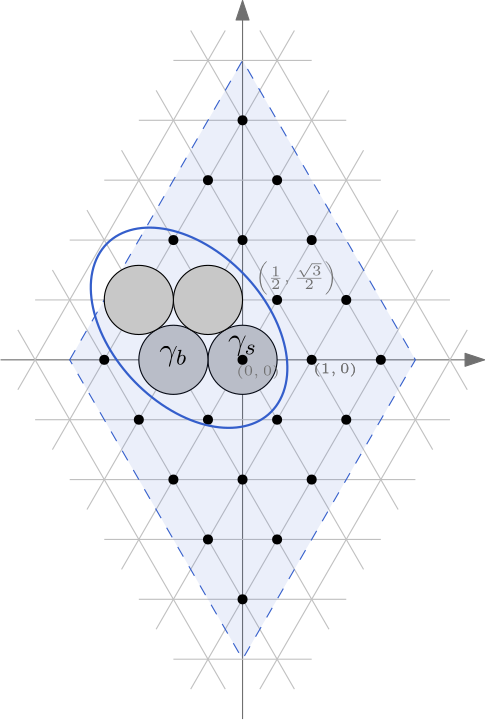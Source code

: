 <?xml version="1.0"?>
<!DOCTYPE ipe SYSTEM "ipe.dtd">
<ipe version="70218" creator="Ipe 7.2.23">
<info created="D:20220918153104" modified="D:20230309172349"/>
<preamble>\usepackage{amsmath}
\usepackage{amssymb}
</preamble>
<ipestyle name="basic">
<symbol name="arrow/arc(spx)">
<path stroke="sym-stroke" fill="sym-stroke" pen="sym-pen">
0 0 m
-1 0.333 l
-1 -0.333 l
h
</path>
</symbol>
<symbol name="arrow/farc(spx)">
<path stroke="sym-stroke" fill="white" pen="sym-pen">
0 0 m
-1 0.333 l
-1 -0.333 l
h
</path>
</symbol>
<symbol name="arrow/ptarc(spx)">
<path stroke="sym-stroke" fill="sym-stroke" pen="sym-pen">
0 0 m
-1 0.333 l
-0.8 0 l
-1 -0.333 l
h
</path>
</symbol>
<symbol name="arrow/fptarc(spx)">
<path stroke="sym-stroke" fill="white" pen="sym-pen">
0 0 m
-1 0.333 l
-0.8 0 l
-1 -0.333 l
h
</path>
</symbol>
<symbol name="mark/circle(sx)" transformations="translations">
<path fill="sym-stroke">
0.6 0 0 0.6 0 0 e
0.4 0 0 0.4 0 0 e
</path>
</symbol>
<symbol name="mark/disk(sx)" transformations="translations">
<path fill="sym-stroke">
0.6 0 0 0.6 0 0 e
</path>
</symbol>
<symbol name="mark/fdisk(sfx)" transformations="translations">
<group>
<path fill="sym-fill">
0.5 0 0 0.5 0 0 e
</path>
<path fill="sym-stroke" fillrule="eofill">
0.6 0 0 0.6 0 0 e
0.4 0 0 0.4 0 0 e
</path>
</group>
</symbol>
<symbol name="mark/box(sx)" transformations="translations">
<path fill="sym-stroke" fillrule="eofill">
-0.6 -0.6 m
0.6 -0.6 l
0.6 0.6 l
-0.6 0.6 l
h
-0.4 -0.4 m
0.4 -0.4 l
0.4 0.4 l
-0.4 0.4 l
h
</path>
</symbol>
<symbol name="mark/square(sx)" transformations="translations">
<path fill="sym-stroke">
-0.6 -0.6 m
0.6 -0.6 l
0.6 0.6 l
-0.6 0.6 l
h
</path>
</symbol>
<symbol name="mark/fsquare(sfx)" transformations="translations">
<group>
<path fill="sym-fill">
-0.5 -0.5 m
0.5 -0.5 l
0.5 0.5 l
-0.5 0.5 l
h
</path>
<path fill="sym-stroke" fillrule="eofill">
-0.6 -0.6 m
0.6 -0.6 l
0.6 0.6 l
-0.6 0.6 l
h
-0.4 -0.4 m
0.4 -0.4 l
0.4 0.4 l
-0.4 0.4 l
h
</path>
</group>
</symbol>
<symbol name="mark/cross(sx)" transformations="translations">
<group>
<path fill="sym-stroke">
-0.43 -0.57 m
0.57 0.43 l
0.43 0.57 l
-0.57 -0.43 l
h
</path>
<path fill="sym-stroke">
-0.43 0.57 m
0.57 -0.43 l
0.43 -0.57 l
-0.57 0.43 l
h
</path>
</group>
</symbol>
<symbol name="arrow/fnormal(spx)">
<path stroke="sym-stroke" fill="white" pen="sym-pen">
0 0 m
-1 0.333 l
-1 -0.333 l
h
</path>
</symbol>
<symbol name="arrow/pointed(spx)">
<path stroke="sym-stroke" fill="sym-stroke" pen="sym-pen">
0 0 m
-1 0.333 l
-0.8 0 l
-1 -0.333 l
h
</path>
</symbol>
<symbol name="arrow/fpointed(spx)">
<path stroke="sym-stroke" fill="white" pen="sym-pen">
0 0 m
-1 0.333 l
-0.8 0 l
-1 -0.333 l
h
</path>
</symbol>
<symbol name="arrow/linear(spx)">
<path stroke="sym-stroke" pen="sym-pen">
-1 0.333 m
0 0 l
-1 -0.333 l
</path>
</symbol>
<symbol name="arrow/fdouble(spx)">
<path stroke="sym-stroke" fill="white" pen="sym-pen">
0 0 m
-1 0.333 l
-1 -0.333 l
h
-1 0 m
-2 0.333 l
-2 -0.333 l
h
</path>
</symbol>
<symbol name="arrow/double(spx)">
<path stroke="sym-stroke" fill="sym-stroke" pen="sym-pen">
0 0 m
-1 0.333 l
-1 -0.333 l
h
-1 0 m
-2 0.333 l
-2 -0.333 l
h
</path>
</symbol>
<symbol name="arrow/mid-normal(spx)">
<path stroke="sym-stroke" fill="sym-stroke" pen="sym-pen">
0.5 0 m
-0.5 0.333 l
-0.5 -0.333 l
h
</path>
</symbol>
<symbol name="arrow/mid-fnormal(spx)">
<path stroke="sym-stroke" fill="white" pen="sym-pen">
0.5 0 m
-0.5 0.333 l
-0.5 -0.333 l
h
</path>
</symbol>
<symbol name="arrow/mid-pointed(spx)">
<path stroke="sym-stroke" fill="sym-stroke" pen="sym-pen">
0.5 0 m
-0.5 0.333 l
-0.3 0 l
-0.5 -0.333 l
h
</path>
</symbol>
<symbol name="arrow/mid-fpointed(spx)">
<path stroke="sym-stroke" fill="white" pen="sym-pen">
0.5 0 m
-0.5 0.333 l
-0.3 0 l
-0.5 -0.333 l
h
</path>
</symbol>
<symbol name="arrow/mid-double(spx)">
<path stroke="sym-stroke" fill="sym-stroke" pen="sym-pen">
1 0 m
0 0.333 l
0 -0.333 l
h
0 0 m
-1 0.333 l
-1 -0.333 l
h
</path>
</symbol>
<symbol name="arrow/mid-fdouble(spx)">
<path stroke="sym-stroke" fill="white" pen="sym-pen">
1 0 m
0 0.333 l
0 -0.333 l
h
0 0 m
-1 0.333 l
-1 -0.333 l
h
</path>
</symbol>
<anglesize name="22.5 deg" value="22.5"/>
<anglesize name="30 deg" value="30"/>
<anglesize name="45 deg" value="45"/>
<anglesize name="60 deg" value="60"/>
<anglesize name="90 deg" value="90"/>
<arrowsize name="large" value="10"/>
<arrowsize name="small" value="5"/>
<arrowsize name="tiny" value="3"/>
<color name="blue" value="0 0 1"/>
<color name="brown" value="0.647 0.165 0.165"/>
<color name="darkblue" value="0 0 0.545"/>
<color name="darkcyan" value="0 0.545 0.545"/>
<color name="darkgray" value="0.663"/>
<color name="darkgreen" value="0 0.392 0"/>
<color name="darkmagenta" value="0.545 0 0.545"/>
<color name="darkorange" value="1 0.549 0"/>
<color name="darkred" value="0.545 0 0"/>
<color name="gold" value="1 0.843 0"/>
<color name="gray" value="0.745"/>
<color name="green" value="0 1 0"/>
<color name="lightblue" value="0.678 0.847 0.902"/>
<color name="lightcyan" value="0.878 1 1"/>
<color name="lightgray" value="0.827"/>
<color name="lightgreen" value="0.565 0.933 0.565"/>
<color name="lightyellow" value="1 1 0.878"/>
<color name="navy" value="0 0 0.502"/>
<color name="orange" value="1 0.647 0"/>
<color name="pink" value="1 0.753 0.796"/>
<color name="purple" value="0.627 0.125 0.941"/>
<color name="red" value="1 0 0"/>
<color name="seagreen" value="0.18 0.545 0.341"/>
<color name="turquoise" value="0.251 0.878 0.816"/>
<color name="violet" value="0.933 0.51 0.933"/>
<color name="yellow" value="1 1 0"/>
<dashstyle name="dash dot dotted" value="[4 2 1 2 1 2] 0"/>
<dashstyle name="dash dotted" value="[4 2 1 2] 0"/>
<dashstyle name="dashed" value="[4] 0"/>
<dashstyle name="dotted" value="[1 3] 0"/>
<gridsize name="10 pts (~3.5 mm)" value="10"/>
<gridsize name="14 pts (~5 mm)" value="14"/>
<gridsize name="16 pts (~6 mm)" value="16"/>
<gridsize name="20 pts (~7 mm)" value="20"/>
<gridsize name="28 pts (~10 mm)" value="28"/>
<gridsize name="32 pts (~12 mm)" value="32"/>
<gridsize name="4 pts" value="4"/>
<gridsize name="56 pts (~20 mm)" value="56"/>
<gridsize name="8 pts (~3 mm)" value="8"/>
<opacity name="10%" value="0.1"/>
<opacity name="30%" value="0.3"/>
<opacity name="50%" value="0.5"/>
<opacity name="75%" value="0.75"/>
<pen name="fat" value="1.2"/>
<pen name="heavier" value="0.8"/>
<pen name="ultrafat" value="2"/>
<symbolsize name="large" value="5"/>
<symbolsize name="small" value="2"/>
<symbolsize name="tiny" value="1.1"/>
<textsize name="Huge" value="\Huge"/>
<textsize name="LARGE" value="\LARGE"/>
<textsize name="Large" value="\Large"/>
<textsize name="footnote" value="\footnotesize"/>
<textsize name="huge" value="\huge"/>
<textsize name="large" value="\large"/>
<textsize name="small" value="\small"/>
<textsize name="tiny" value="\tiny"/>
<textstyle name="center" begin="\begin{center}" end="\end{center}"/>
<textstyle name="item" begin="\begin{itemize}\item{}" end="\end{itemize}"/>
<textstyle name="itemize" begin="\begin{itemize}" end="\end{itemize}"/>
<tiling name="falling" angle="-60" step="4" width="1"/>
<tiling name="rising" angle="30" step="4" width="1"/>
</ipestyle>
<page>
<layer name="alpha"/>
<layer name="greygrid"/>
<layer name="GRID"/>
<layer name="fundament"/>
<layer name="beta"/>
<view layers="alpha greygrid fundament" active="alpha"/>
<path layer="greygrid" matrix="0.777818 0 0 0.777818 175.889 147.661" stroke="0.439" fill="0.204 0.369 0.796" arrow="normal/normal">
296 346.41 m
296 678.964 l
</path>
<path matrix="0.777818 0 0 0.777818 175.889 147.661" stroke="0.753" fill="lightblue">
248 623.538 m
344 623.538 l
</path>
<path matrix="0.777818 0 0 0.777818 175.889 147.661" stroke="0.753" fill="lightblue">
232 595.825 m
360 595.825 l
</path>
<path matrix="0.777818 0 0 0.777818 175.889 147.661" stroke="0.753" fill="lightblue">
216 568.113 m
376 568.113 l
</path>
<path matrix="0.777818 0 0 0.777818 175.889 147.661" stroke="0.753" fill="lightblue">
200 540.4 m
392 540.4 l
</path>
<path matrix="0.777818 0 0 0.777818 175.889 147.661" stroke="0.439" fill="lightblue" arrow="normal/normal">
184 512.687 m
408 512.687 l
</path>
<path matrix="0.777818 0 0 0.777818 175.889 147.661" stroke="0.753" fill="lightblue">
200 484.974 m
392 484.974 l
</path>
<path matrix="0.777818 0 0 0.777818 175.889 147.661" stroke="0.753" fill="lightblue">
216 457.261 m
376 457.261 l
</path>
<path matrix="0.777818 0 0 0.777818 175.889 147.661" stroke="0.753" fill="lightblue">
232 429.549 m
360 429.549 l
</path>
<path matrix="0.777818 0 0 0.777818 175.889 147.661" stroke="0.753" fill="lightblue">
248 401.836 m
344 401.836 l
</path>
<path matrix="0.777818 0 0 0.777818 175.889 147.661" stroke="0.753" fill="lightblue">
264 374.123 m
328 374.123 l
</path>
<path matrix="0.777818 0 0 0.777818 175.889 147.661" stroke="0.753" fill="lightblue">
192 526.543 m
288 360.267 l
</path>
<path matrix="0.777818 0 0 0.777818 175.889 147.661" stroke="0.753" fill="lightblue">
208 554.256 m
320 360.267 l
</path>
<path matrix="0.777818 0 0 0.777818 175.889 147.661" stroke="0.753" fill="lightblue">
224 581.969 m
336 387.979 l
</path>
<path matrix="0.777818 0 0 0.777818 175.889 147.661" stroke="0.753" fill="lightblue">
240 609.682 m
352 415.692 l
</path>
<path matrix="0.777818 0 0 0.777818 175.889 147.661" stroke="0.753" fill="lightblue">
256 637.395 m
368 443.405 l
</path>
<path matrix="0.777818 0 0 0.777818 175.889 147.661" stroke="0.753" fill="lightblue">
272 665.108 m
384 471.118 l
</path>
<path matrix="0.777818 0 0 0.777818 175.889 147.661" stroke="0.753" fill="lightblue">
384 554.256 m
272 360.267 l
</path>
<path matrix="0.777818 0 0 0.777818 175.889 147.661" stroke="0.753" fill="lightblue">
368 581.969 m
256 387.979 l
</path>
<path matrix="0.777818 0 0 0.777818 175.889 147.661" stroke="0.753" fill="lightblue">
352 609.682 m
240 415.692 l
</path>
<path matrix="0.777818 0 0 0.777818 175.889 147.661" stroke="0.753" fill="lightblue">
336 637.395 m
224 443.405 l
</path>
<path matrix="0.777818 0 0 0.777818 175.889 147.661" stroke="0.753" fill="lightblue">
304 665.108 m
400 498.831 l
</path>
<path matrix="0.777818 0 0 0.777818 175.889 147.661" stroke="0.753" fill="lightblue">
320 665.108 m
208 471.118 l
</path>
<path matrix="0.777818 0 0 0.777818 175.889 147.661" stroke="0.753" fill="lightblue">
288 665.108 m
192 498.831 l
</path>
<path matrix="0.777818 0 0 0.777818 175.889 147.661" stroke="0.753" fill="lightblue">
400 526.543 m
304 360.267 l
</path>
<path matrix="0.777818 0 0 0.777818 175.889 147.661" stroke="0.753" fill="lightblue">
264 651.251 m
328 651.251 l
</path>
<group layer="GRID">
<path stroke="black">
0 0 m
595 0 l
</path>
<path stroke="black">
0 13.8564 m
595 13.8564 l
</path>
<path stroke="black">
0 27.7128 m
595 27.7128 l
</path>
<path stroke="black">
0 41.5692 m
595 41.5692 l
</path>
<path stroke="black">
0 55.4256 m
595 55.4256 l
</path>
<path stroke="black">
0 69.282 m
595 69.282 l
</path>
<path stroke="black">
0 83.1384 m
595 83.1384 l
</path>
<path stroke="black">
0 96.9948 m
595 96.9948 l
</path>
<path stroke="black">
0 110.851 m
595 110.851 l
</path>
<path stroke="black">
0 124.708 m
595 124.708 l
</path>
<path stroke="black">
0 138.564 m
595 138.564 l
</path>
<path stroke="black">
0 152.42 m
595 152.42 l
</path>
<path stroke="black">
0 166.277 m
595 166.277 l
</path>
<path stroke="black">
0 180.133 m
595 180.133 l
</path>
<path stroke="black">
0 193.99 m
595 193.99 l
</path>
<path stroke="black">
0 207.846 m
595 207.846 l
</path>
<path stroke="black">
0 221.703 m
595 221.703 l
</path>
<path stroke="black">
0 235.559 m
595 235.559 l
</path>
<path stroke="black">
0 249.415 m
595 249.415 l
</path>
<path stroke="black">
0 263.272 m
595 263.272 l
</path>
<path stroke="black">
0 277.128 m
595 277.128 l
</path>
<path stroke="black">
0 290.985 m
595 290.985 l
</path>
<path stroke="black">
0 304.841 m
595 304.841 l
</path>
<path stroke="black">
0 318.697 m
595 318.697 l
</path>
<path stroke="black">
0 332.554 m
595 332.554 l
</path>
<path stroke="black">
0 346.41 m
595 346.41 l
</path>
<path stroke="black">
0 360.267 m
595 360.267 l
</path>
<path stroke="black">
0 374.123 m
595 374.123 l
</path>
<path stroke="black">
0 387.979 m
595 387.979 l
</path>
<path stroke="black">
0 401.836 m
595 401.836 l
</path>
<path stroke="black">
0 415.692 m
595 415.692 l
</path>
<path stroke="black">
0 429.549 m
595 429.549 l
</path>
<path stroke="black">
0 443.405 m
595 443.405 l
</path>
<path stroke="black">
0 457.261 m
595 457.261 l
</path>
<path stroke="black">
0 471.118 m
595 471.118 l
</path>
<path stroke="black">
0 484.974 m
595 484.974 l
</path>
<path stroke="black">
0 498.831 m
595 498.831 l
</path>
<path stroke="black">
0 512.687 m
595 512.687 l
</path>
<path stroke="black">
0 526.543 m
595 526.543 l
</path>
<path stroke="black">
0 540.4 m
595 540.4 l
</path>
<path stroke="black">
0 554.256 m
595 554.256 l
</path>
<path stroke="black">
0 568.113 m
595 568.113 l
</path>
<path stroke="black">
0 581.969 m
595 581.969 l
</path>
<path stroke="black">
0 595.825 m
595 595.825 l
</path>
<path stroke="black">
0 609.682 m
595 609.682 l
</path>
<path stroke="black">
0 623.538 m
595 623.538 l
</path>
<path stroke="black">
0 637.395 m
595 637.395 l
</path>
<path stroke="black">
0 651.251 m
595 651.251 l
</path>
<path stroke="black">
0 665.108 m
595 665.108 l
</path>
<path stroke="black">
0 678.964 m
595 678.964 l
</path>
<path stroke="black">
0 692.82 m
595 692.82 l
</path>
<path stroke="black">
0 706.677 m
595 706.677 l
</path>
<path stroke="black">
0 720.533 m
595 720.533 l
</path>
<path stroke="black">
0 734.39 m
595 734.39 l
</path>
<path stroke="black">
0 748.246 m
595 748.246 l
</path>
<path stroke="black">
0 762.102 m
595 762.102 l
</path>
<path stroke="black">
0 775.959 m
595 775.959 l
</path>
<path stroke="black">
0 789.815 m
595 789.815 l
</path>
<path stroke="black">
0 803.672 m
595 803.672 l
</path>
<path stroke="black">
0 817.528 m
595 817.528 l
</path>
<path stroke="black">
0 831.384 m
595 831.384 l
</path>
<path stroke="black">
0 0 m
486.129 842 l
</path>
<path stroke="black">
16 0 m
502.129 842 l
</path>
<path stroke="black">
32 0 m
518.129 842 l
</path>
<path stroke="black">
48 0 m
534.129 842 l
</path>
<path stroke="black">
64 0 m
550.129 842 l
</path>
<path stroke="black">
80 0 m
566.129 842 l
</path>
<path stroke="black">
96 0 m
582.129 842 l
</path>
<path stroke="black">
112 0 m
595 836.581 l
</path>
<path stroke="black">
128 0 m
595 808.868 l
</path>
<path stroke="black">
144 0 m
595 781.155 l
</path>
<path stroke="black">
160 0 m
595 753.442 l
</path>
<path stroke="black">
176 0 m
595 725.729 l
</path>
<path stroke="black">
192 0 m
595 698.016 l
</path>
<path stroke="black">
208 0 m
595 670.304 l
</path>
<path stroke="black">
224 0 m
595 642.591 l
</path>
<path stroke="black">
240 0 m
595 614.878 l
</path>
<path stroke="black">
256 0 m
595 587.165 l
</path>
<path stroke="black">
272 0 m
595 559.452 l
</path>
<path stroke="black">
288 0 m
595 531.74 l
</path>
<path stroke="black">
304 0 m
595 504.027 l
</path>
<path stroke="black">
320 0 m
595 476.314 l
</path>
<path stroke="black">
336 0 m
595 448.601 l
</path>
<path stroke="black">
352 0 m
595 420.888 l
</path>
<path stroke="black">
368 0 m
595 393.176 l
</path>
<path stroke="black">
384 0 m
595 365.463 l
</path>
<path stroke="black">
400 0 m
595 337.75 l
</path>
<path stroke="black">
416 0 m
595 310.037 l
</path>
<path stroke="black">
432 0 m
595 282.324 l
</path>
<path stroke="black">
448 0 m
595 254.611 l
</path>
<path stroke="black">
464 0 m
595 226.899 l
</path>
<path stroke="black">
480 0 m
595 199.186 l
</path>
<path stroke="black">
496 0 m
595 171.473 l
</path>
<path stroke="black">
512 0 m
595 143.76 l
</path>
<path stroke="black">
528 0 m
595 116.047 l
</path>
<path stroke="black">
544 0 m
595 88.3346 l
</path>
<path stroke="black">
560 0 m
595 60.6218 l
</path>
<path stroke="black">
576 0 m
595 32.909 l
</path>
<path stroke="black">
592 0 m
595 5.19615 l
</path>
<path stroke="black">
0 0 m
0 0 l
</path>
<path stroke="black">
0 27.7128 m
16 0 l
</path>
<path stroke="black">
0 55.4256 m
32 0 l
</path>
<path stroke="black">
0 83.1384 m
48 0 l
</path>
<path stroke="black">
0 110.851 m
64 0 l
</path>
<path stroke="black">
0 138.564 m
80 0 l
</path>
<path stroke="black">
0 166.277 m
96 0 l
</path>
<path stroke="black">
0 193.99 m
112 0 l
</path>
<path stroke="black">
0 221.703 m
128 0 l
</path>
<path stroke="black">
0 249.415 m
144 0 l
</path>
<path stroke="black">
0 277.128 m
160 0 l
</path>
<path stroke="black">
0 304.841 m
176 0 l
</path>
<path stroke="black">
0 332.554 m
192 0 l
</path>
<path stroke="black">
0 360.267 m
208 0 l
</path>
<path stroke="black">
0 387.979 m
224 0 l
</path>
<path stroke="black">
0 415.692 m
240 0 l
</path>
<path stroke="black">
0 443.405 m
256 0 l
</path>
<path stroke="black">
0 471.118 m
272 0 l
</path>
<path stroke="black">
0 498.831 m
288 0 l
</path>
<path stroke="black">
0 526.543 m
304 0 l
</path>
<path stroke="black">
0 554.256 m
320 0 l
</path>
<path stroke="black">
0 581.969 m
336 0 l
</path>
<path stroke="black">
0 609.682 m
352 0 l
</path>
<path stroke="black">
0 637.395 m
368 0 l
</path>
<path stroke="black">
0 665.108 m
384 0 l
</path>
<path stroke="black">
0 692.82 m
400 0 l
</path>
<path stroke="black">
0 720.533 m
416 0 l
</path>
<path stroke="black">
0 748.246 m
432 0 l
</path>
<path stroke="black">
0 775.959 m
448 0 l
</path>
<path stroke="black">
0 803.672 m
464 0 l
</path>
<path stroke="black">
0 831.384 m
480 0 l
</path>
<path stroke="black">
9.87107 842 m
496 0 l
</path>
<path stroke="black">
25.8711 842 m
512 0 l
</path>
<path stroke="black">
41.8711 842 m
528 0 l
</path>
<path stroke="black">
57.8711 842 m
544 0 l
</path>
<path stroke="black">
73.8711 842 m
560 0 l
</path>
<path stroke="black">
89.8711 842 m
576 0 l
</path>
<path stroke="black">
105.871 842 m
592 0 l
</path>
<path stroke="black">
121.871 842 m
595 22.5167 l
</path>
<path stroke="black">
137.871 842 m
595 50.2295 l
</path>
<path stroke="black">
153.871 842 m
595 77.9423 l
</path>
<path stroke="black">
169.871 842 m
595 105.655 l
</path>
<path stroke="black">
185.871 842 m
595 133.368 l
</path>
<path stroke="black">
201.871 842 m
595 161.081 l
</path>
<path stroke="black">
217.871 842 m
595 188.794 l
</path>
<path stroke="black">
233.871 842 m
595 216.506 l
</path>
<path stroke="black">
249.871 842 m
595 244.219 l
</path>
<path stroke="black">
265.871 842 m
595 271.932 l
</path>
<path stroke="black">
281.871 842 m
595 299.645 l
</path>
<path stroke="black">
297.871 842 m
595 327.358 l
</path>
<path stroke="black">
313.871 842 m
595 355.07 l
</path>
<path stroke="black">
329.871 842 m
595 382.783 l
</path>
<path stroke="black">
345.871 842 m
595 410.496 l
</path>
<path stroke="black">
361.871 842 m
595 438.209 l
</path>
<path stroke="black">
377.871 842 m
595 465.922 l
</path>
<path stroke="black">
393.871 842 m
595 493.634 l
</path>
<path stroke="black">
409.871 842 m
595 521.347 l
</path>
<path stroke="black">
425.871 842 m
595 549.06 l
</path>
<path stroke="black">
441.871 842 m
595 576.773 l
</path>
<path stroke="black">
457.871 842 m
595 604.486 l
</path>
<path stroke="black">
473.871 842 m
595 632.199 l
</path>
<path stroke="black">
489.871 842 m
595 659.911 l
</path>
<path stroke="black">
505.871 842 m
595 687.624 l
</path>
<path stroke="black">
521.871 842 m
595 715.337 l
</path>
<path stroke="black">
537.871 842 m
595 743.05 l
</path>
<path stroke="black">
553.871 842 m
595 770.763 l
</path>
<path stroke="black">
569.871 842 m
595 798.475 l
</path>
<path stroke="black">
585.871 842 m
595 826.188 l
</path>
<path stroke="black">
0 27.7128 m
470.129 842 l
</path>
<path stroke="black">
0 55.4256 m
454.129 842 l
</path>
<path stroke="black">
0 83.1384 m
438.129 842 l
</path>
<path stroke="black">
0 110.851 m
422.129 842 l
</path>
<path stroke="black">
0 138.564 m
406.129 842 l
</path>
<path stroke="black">
0 166.277 m
390.129 842 l
</path>
<path stroke="black">
0 193.99 m
374.129 842 l
</path>
<path stroke="black">
0 221.703 m
358.129 842 l
</path>
<path stroke="black">
0 249.415 m
342.129 842 l
</path>
<path stroke="black">
0 277.128 m
326.129 842 l
</path>
<path stroke="black">
0 304.841 m
310.129 842 l
</path>
<path stroke="black">
0 332.554 m
294.129 842 l
</path>
<path stroke="black">
0 360.267 m
278.129 842 l
</path>
<path stroke="black">
0 387.979 m
262.129 842 l
</path>
<path stroke="black">
0 415.692 m
246.129 842 l
</path>
<path stroke="black">
0 443.405 m
230.129 842 l
</path>
<path stroke="black">
0 471.118 m
214.129 842 l
</path>
<path stroke="black">
0 498.831 m
198.129 842 l
</path>
<path stroke="black">
0 526.543 m
182.129 842 l
</path>
<path stroke="black">
0 554.256 m
166.129 842 l
</path>
<path stroke="black">
0 581.969 m
150.129 842 l
</path>
<path stroke="black">
0 609.682 m
134.129 842 l
</path>
<path stroke="black">
0 637.395 m
118.129 842 l
</path>
<path stroke="black">
0 665.108 m
102.129 842 l
</path>
<path stroke="black">
0 692.82 m
86.1289 842 l
</path>
<path stroke="black">
0 720.533 m
70.1289 842 l
</path>
<path stroke="black">
0 748.246 m
54.1289 842 l
</path>
<path stroke="black">
0 775.959 m
38.1289 842 l
</path>
<path stroke="black">
0 803.672 m
22.1289 842 l
</path>
<path stroke="black">
0 831.384 m
6.12893 842 l
</path>
</group>
<path layer="beta" matrix="0.419873 0 0 0.419873 76.5534 217.274" stroke="0" fill="lightgreen">
16 0 0 16 200 706.677 e
</path>
<path matrix="0.419873 0 0 0.419873 76.5534 217.274" stroke="0" fill="lightgreen">
16 0 0 16 248 706.677 e
</path>
<path matrix="0.419873 0 0 0.419873 87.806 217.274" stroke="black" fill="lightblue">
16 0 0 16 296 706.677 e
</path>
<path matrix="0.419873 0 0 0.419873 87.806 217.274" stroke="black" fill="lightblue">
16 0 0 16 344 706.677 e
</path>
<path matrix="0.419873 0 0 0.419873 87.806 217.274" stroke="black" fill="orange">
16 0 0 16 392 706.677 e
</path>
<path matrix="0.419873 0 0 0.419873 76.5534 217.274" stroke="0" fill="1 0.651 0">
16 0 0 16 152 706.677 e
</path>
<path matrix="0.419873 0 0 0.419873 76.5534 217.274" stroke="black" fill="lightblue">
16 0 0 16 104 706.677 e
</path>
<path matrix="0.419873 0 0 0.419873 87.806 217.274" stroke="black" fill="lightgreen">
16 0 0 16 440 706.677 e
</path>
<path matrix="0.419873 0 0 0.419873 87.806 217.274" stroke="black" fill="lightgreen">
16 0 0 16 488 706.677 e
</path>
<path layer="alpha" matrix="0.777818 0 0 0.777818 175.889 147.661" stroke="black" fill="0.784">
16 0 0 16 296 512.687 e
</path>
<path matrix="0.777818 0 0 0.777818 175.889 147.661" stroke="black" fill="0.784">
16 0 0 16 264 512.687 e
</path>
<path layer="fundament" matrix="0.777818 0 0 0.777818 175.889 147.661" stroke="0.204 0.369 0.796" fill="0.204 0.369 0.796" dash="dashed" opacity="10%" stroke-opacity="opaque">
216 512.687 m
296 651.251 l
376 512.687 l
296 374.123 l
h
</path>
<path layer="alpha" matrix="0.777818 0 0 0.777818 175.889 147.661" stroke="black" fill="0.784">
16 0 0 16 280 540.4 e
</path>
<path matrix="0.777818 0 0 0.777818 175.889 147.661" stroke="black" fill="0.784">
16 0 0 16 248 540.4 e
</path>
<text matrix="0.777818 0 0 0.777818 175.889 151.395" transformations="translations" pos="296 512.687" stroke="black" type="label" width="10.486" height="5.152" depth="2.32" halign="center" valign="baseline" size="large" style="math">\gamma_s</text>
<text matrix="0.777818 0 0 0.777818 175.889 147.661" transformations="translations" pos="264 512.687" stroke="black" type="label" width="10.193" height="5.152" depth="2.32" halign="center" valign="baseline" size="large" style="math">\gamma_b</text>
<text layer="beta" matrix="0.419873 0 0 0.419873 168.82 184.705" transformations="translations" pos="56 706.677" stroke="0.439" type="label" width="14.45" height="6.34" depth="1.49" valign="baseline" style="math">\leq_G</text>
<text matrix="0.419873 0 0 0.419873 79.7405 248.916" transformations="translations" pos="160 665.108" stroke="black" type="label" width="11.68" height="8.173" depth="1.79" valign="baseline" size="large" style="math">V_d</text>
<text matrix="0.419873 0 0 0.419873 95.8625 248.471" transformations="translations" pos="368 665.108" stroke="black" type="label" width="11.379" height="8.173" depth="1.79" valign="baseline" size="large" style="math">V_r</text>
<text matrix="0.419873 0 0 0.419873 73.2026 215.473" transformations="translations" pos="264 762.102" stroke="black" type="label" width="27.232" height="8.302" depth="0" valign="baseline" size="large" style="math">\delta=4</text>
<use layer="alpha" matrix="0.777818 0 0 0.777818 175.889 147.661" name="mark/disk(sx)" pos="264 568.113" size="normal" stroke="black"/>
<use matrix="0.777818 0 0 0.777818 175.889 147.661" name="mark/disk(sx)" pos="280 595.825" size="normal" stroke="black"/>
<use matrix="0.777818 0 0 0.777818 175.889 147.661" name="mark/disk(sx)" pos="296 623.538" size="normal" stroke="black"/>
<use matrix="0.777818 0 0 0.777818 175.889 147.661" name="mark/disk(sx)" pos="312 595.825" size="normal" stroke="black"/>
<use matrix="0.777818 0 0 0.777818 175.889 147.661" name="mark/disk(sx)" pos="296 568.113" size="normal" stroke="black"/>
<use matrix="0.777818 0 0 0.777818 175.889 147.661" name="mark/disk(sx)" pos="312 540.4" size="normal" stroke="black"/>
<use matrix="0.777818 0 0 0.777818 175.889 147.661" name="mark/disk(sx)" pos="328 568.113" size="normal" stroke="black"/>
<use matrix="0.777818 0 0 0.777818 175.889 147.661" name="mark/disk(sx)" pos="344 540.4" size="normal" stroke="black"/>
<use matrix="0.777818 0 0 0.777818 175.889 147.661" name="mark/disk(sx)" pos="360 512.687" size="normal" stroke="black"/>
<use matrix="0.777818 0 0 0.777818 175.889 147.661" name="mark/disk(sx)" pos="328 512.687" size="normal" stroke="black"/>
<use matrix="0.777818 0 0 0.777818 175.889 147.661" name="mark/disk(sx)" pos="344 484.974" size="normal" stroke="black"/>
<use matrix="0.777818 0 0 0.777818 175.889 147.661" name="mark/disk(sx)" pos="328 457.261" size="normal" stroke="black"/>
<use matrix="0.777818 0 0 0.777818 175.889 147.661" name="mark/disk(sx)" pos="312 484.974" size="normal" stroke="black"/>
<use matrix="0.777818 0 0 0.777818 175.889 147.661" name="mark/disk(sx)" pos="296 457.261" size="normal" stroke="black"/>
<use matrix="0.777818 0 0 0.777818 175.889 147.661" name="mark/disk(sx)" pos="312 429.549" size="normal" stroke="black"/>
<use matrix="0.777818 0 0 0.777818 175.889 147.661" name="mark/disk(sx)" pos="296 401.836" size="normal" stroke="black"/>
<use matrix="0.777818 0 0 0.777818 175.889 147.661" name="mark/disk(sx)" pos="280 429.549" size="normal" stroke="black"/>
<use matrix="0.777818 0 0 0.777818 175.889 147.661" name="mark/disk(sx)" pos="264 457.261" size="normal" stroke="black"/>
<use matrix="0.777818 0 0 0.777818 175.889 147.661" name="mark/disk(sx)" pos="248 484.974" size="normal" stroke="black"/>
<use matrix="0.777818 0 0 0.777818 175.889 147.661" name="mark/disk(sx)" pos="280 484.974" size="normal" stroke="black"/>
<use matrix="0.777818 0 0 0.777818 175.889 147.661" name="mark/disk(sx)" pos="232 512.687" size="normal" stroke="black"/>
<path layer="beta" matrix="0.419873 0 0 0.419873 83.1874 205.638" stroke="0.439" fill="lightblue">
272 775.959 m
272 692.82 l
</path>
<path matrix="1.94301 0 0 -78.8606 -360.869 61085.6" stroke="0.439" fill="1 0.651 0" pen="fat" arrow="normal/normal">
272 768.407 m
303.57 768.407 l
</path>
<path layer="fundament" matrix="1.33664 -0.911447 0.388355 1.08653 50.653 35.4496" stroke="0.204 0.369 0.796" pen="heavier">
25.4143 0 0 25.4143 89.9021 556.335 e
</path>
<text layer="greygrid" matrix="0.777818 0 0 0.777818 168.278 161.45" transformations="translations" pos="312 540.4" stroke="0.439" type="label" width="28.969" height="7.225" depth="4.73" valign="top" size="tiny" style="math">\left( \frac12,\frac{\sqrt3}2 \right)</text>
<text matrix="0.777818 0 0 0.777818 188.942 124.991" transformations="translations" pos="312 540.4" stroke="0.439" type="label" width="15.682" height="3.741" depth="1.24" valign="top" size="tiny" style="math">(1,0)</text>
<use layer="alpha" matrix="0.777818 0 0 0.777818 175.889 147.661" name="mark/disk(sx)" pos="296 512.687" size="normal"/>
<text layer="greygrid" matrix="0.777818 0 0 0.777818 188.942 124.991" transformations="translations" pos="312 540.4" stroke="0.439" type="label" width="15.682" height="3.741" depth="1.24" valign="top" size="tiny" style="math">(1,0)</text>
<text matrix="0.777818 0 0 0.777818 161.143 124.224" transformations="translations" pos="312 540.4" stroke="0.439" type="label" width="15.682" height="3.741" depth="1.24" valign="top" size="tiny" style="math">(0,0)</text>
<path layer="beta" matrix="0.777818 0 0 0.777818 63.0527 194.906" stroke="0" fill="0">
112 592 m
176 592 l
</path>
<path matrix="0.777818 0 0 0.777818 63.0527 194.906" stroke="0" fill="0">
176 592 m
240 592 l
</path>
<path matrix="0.777818 0 0 0.777818 63.0527 194.906" stroke="0" fill="0">
112 592 m
112 544 l
</path>
<path matrix="0.777818 0 0 0.777818 63.0527 194.906" stroke="0" fill="0">
112 544 m
96 496 l
</path>
<path matrix="0.777818 0 0 0.777818 63.0527 194.906" stroke="0" fill="0">
112 544 m
128 496 l
</path>
<path matrix="0.777818 0 0 0.777818 63.0527 194.906" stroke="0" fill="0">
240 592 m
240 544 l
</path>
<path matrix="0.777818 0 0 0.777818 63.0527 194.906" stroke="0" fill="0">
240 544 m
224 496 l
</path>
<path matrix="0.777818 0 0 0.777818 63.0527 194.906" stroke="0" fill="0">
240 544 m
256 496 l
</path>
<text matrix="0.777818 0 0 0.777818 63.0527 194.906" transformations="translations" pos="176 544" stroke="0" type="label" width="9.234" height="8.169" depth="0" halign="center" valign="baseline" size="large" style="math">G</text>
<use matrix="0.777818 0 0 0.777818 63.0527 194.906" name="mark/fdisk(sfx)" pos="112 592" size="large" stroke="0.678 0.847 0.902" fill="0.678 0.847 0.902"/>
<use matrix="0.777818 0 0 0.777818 63.0527 194.906" name="mark/fdisk(sfx)" pos="176 592" size="large" stroke="0.678 0.847 0.902" fill="0.678 0.847 0.902"/>
<use matrix="0.777818 0 0 0.777818 63.0527 194.906" name="mark/fdisk(sfx)" pos="240 592" size="large" stroke="0.678 0.847 0.902" fill="0.678 0.847 0.902"/>
<use matrix="0.777818 0 0 0.777818 63.0527 194.906" name="mark/fdisk(sfx)" pos="112 544" size="large" stroke="1 0.651 0" fill="1 0.651 0"/>
<use matrix="0.777818 0 0 0.777818 63.0527 194.906" name="mark/fdisk(sfx)" pos="96 496" size="large" stroke="0.565 0.933 0.565" fill="0.565 0.933 0.565"/>
<use matrix="0.777818 0 0 0.777818 63.0527 194.906" name="mark/fdisk(sfx)" pos="128 496" size="large" stroke="0.565 0.933 0.565" fill="0.565 0.933 0.565"/>
<use matrix="0.777818 0 0 0.777818 63.0527 194.906" name="mark/fdisk(sfx)" pos="240 544" size="large" stroke="1 0.651 0" fill="1 0.651 0"/>
<use matrix="0.777818 0 0 0.777818 63.0527 194.906" name="mark/fdisk(sfx)" pos="224 496" size="large" stroke="0.565 0.933 0.565" fill="0.565 0.933 0.565"/>
<use matrix="0.777818 0 0 0.777818 63.0527 194.906" name="mark/fdisk(sfx)" pos="256 496" size="large" stroke="0.565 0.933 0.565" fill="0.565 0.933 0.565"/>
<text matrix="0.419873 0 0 0.419873 86.4427 202.574" transformations="translations" pos="52.834 736.286" stroke="0" type="label" width="5.978" height="8.965" depth="2.99" halign="center" valign="baseline" size="large" style="math">\{</text>
<text matrix="0.419873 0 0 0.419873 179.316 202.574" transformations="translations" pos="52.834 736.286" stroke="0" type="label" width="5.978" height="8.965" depth="2.99" halign="center" valign="baseline" size="large" style="math">\{</text>
<text matrix="0.419873 0 0 0.419873 170.124 202.766" transformations="translations" pos="52.834 736.286" stroke="0" type="label" width="5.978" height="8.965" depth="2.99" halign="center" valign="baseline" size="large" style="math">\}</text>
<text matrix="0.419873 0 0 0.419873 281.764 202.383" transformations="translations" pos="52.834 736.286" stroke="0" type="label" width="5.978" height="8.965" depth="2.99" halign="center" valign="baseline" size="large" style="math">\}</text>
</page>
</ipe>
